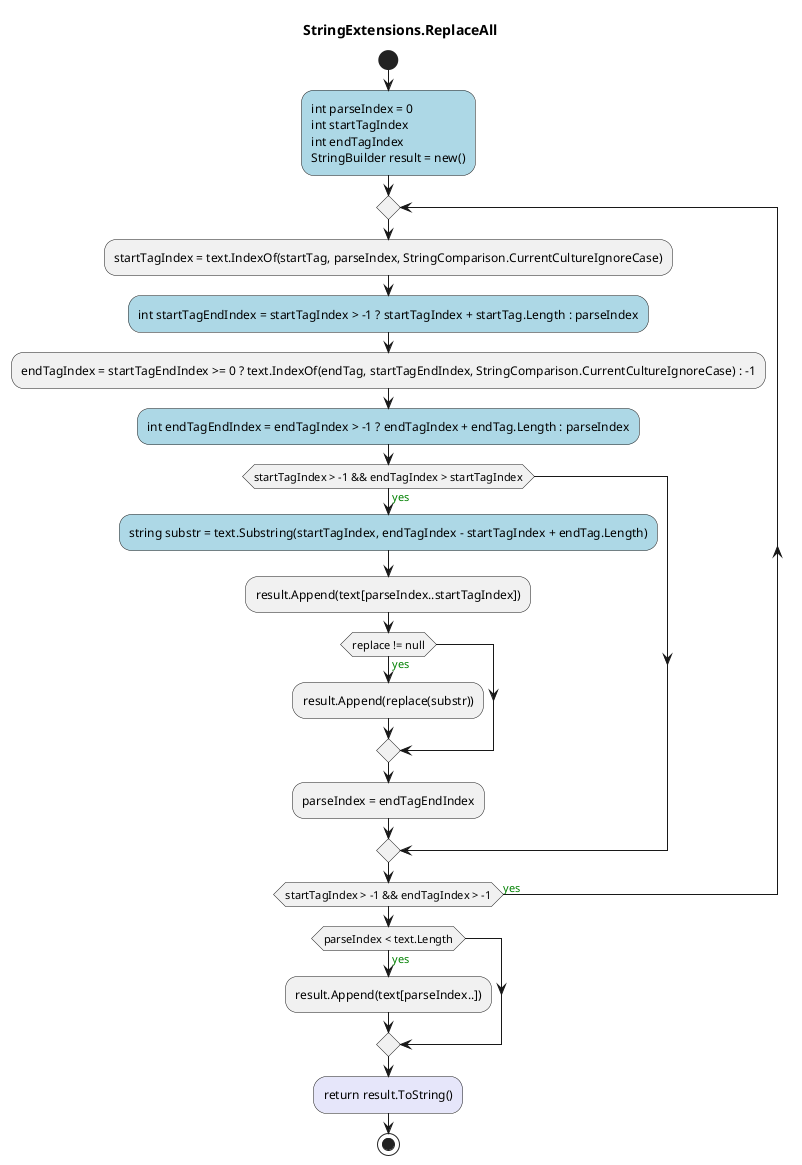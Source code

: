 @startuml StringExtensions.ReplaceAll
title StringExtensions.ReplaceAll
start
#LightBlue:int parseIndex = 0
int startTagIndex
int endTagIndex
StringBuilder result = new();
repeat
    :startTagIndex = text.IndexOf(startTag, parseIndex, StringComparison.CurrentCultureIgnoreCase);
    #LightBlue:int startTagEndIndex = startTagIndex > -1 ? startTagIndex + startTag.Length : parseIndex;
    :endTagIndex = startTagEndIndex >= 0 ? text.IndexOf(endTag, startTagEndIndex, StringComparison.CurrentCultureIgnoreCase) : -1;
    #LightBlue:int endTagEndIndex = endTagIndex > -1 ? endTagIndex + endTag.Length : parseIndex;
    if (startTagIndex > -1 && endTagIndex > startTagIndex) then (<color:green>yes)
        #LightBlue:string substr = text.Substring(startTagIndex, endTagIndex - startTagIndex + endTag.Length);
        :result.Append(text[parseIndex..startTagIndex]);
        if (replace != null) then (<color:green>yes)
            :result.Append(replace(substr));
        endif
        :parseIndex = endTagEndIndex;
    endif
repeat while (startTagIndex > -1 && endTagIndex > -1) is (<color:green>yes)
if (parseIndex < text.Length) then (<color:green>yes)
    :result.Append(text[parseIndex..]);
endif
#Lavender:return result.ToString();
stop
@enduml
